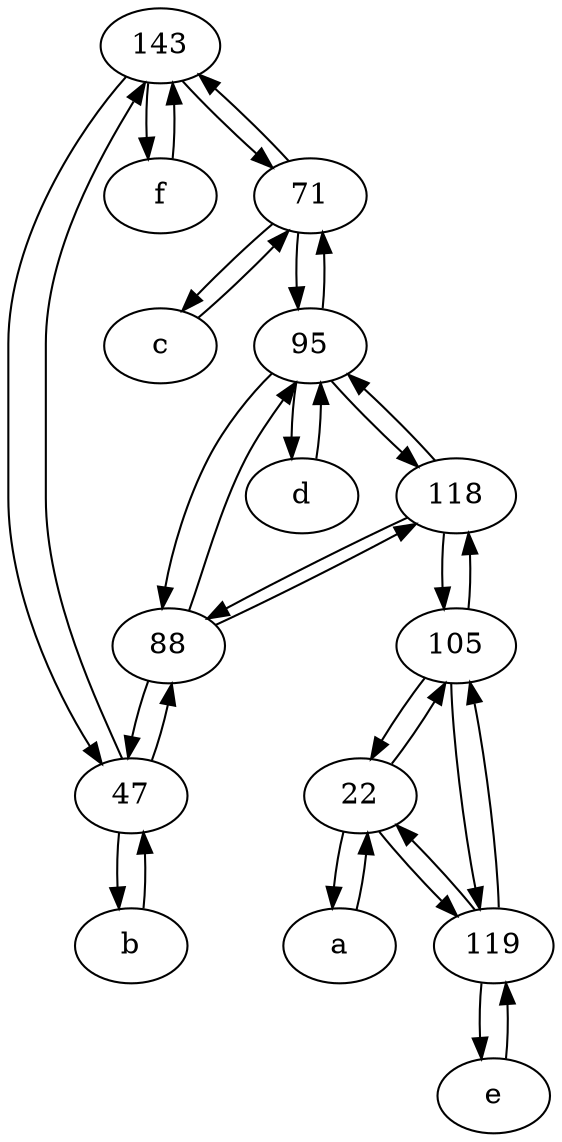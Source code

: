 digraph  {
	143;
	e [pos="30,50!"];
	22;
	71;
	b [pos="50,20!"];
	105;
	d [pos="20,30!"];
	f [pos="15,45!"];
	95;
	a [pos="40,10!"];
	88;
	118;
	47;
	119;
	c [pos="20,10!"];
	a -> 22;
	88 -> 47;
	71 -> c;
	47 -> b;
	22 -> a;
	105 -> 119;
	119 -> 105;
	105 -> 118;
	47 -> 143;
	118 -> 105;
	71 -> 143;
	f -> 143;
	22 -> 119;
	22 -> 105;
	d -> 95;
	143 -> 47;
	95 -> d;
	119 -> e;
	e -> 119;
	95 -> 118;
	143 -> f;
	118 -> 88;
	143 -> 71;
	b -> 47;
	105 -> 22;
	119 -> 22;
	71 -> 95;
	88 -> 95;
	118 -> 95;
	95 -> 71;
	95 -> 88;
	88 -> 118;
	c -> 71;
	47 -> 88;

	}